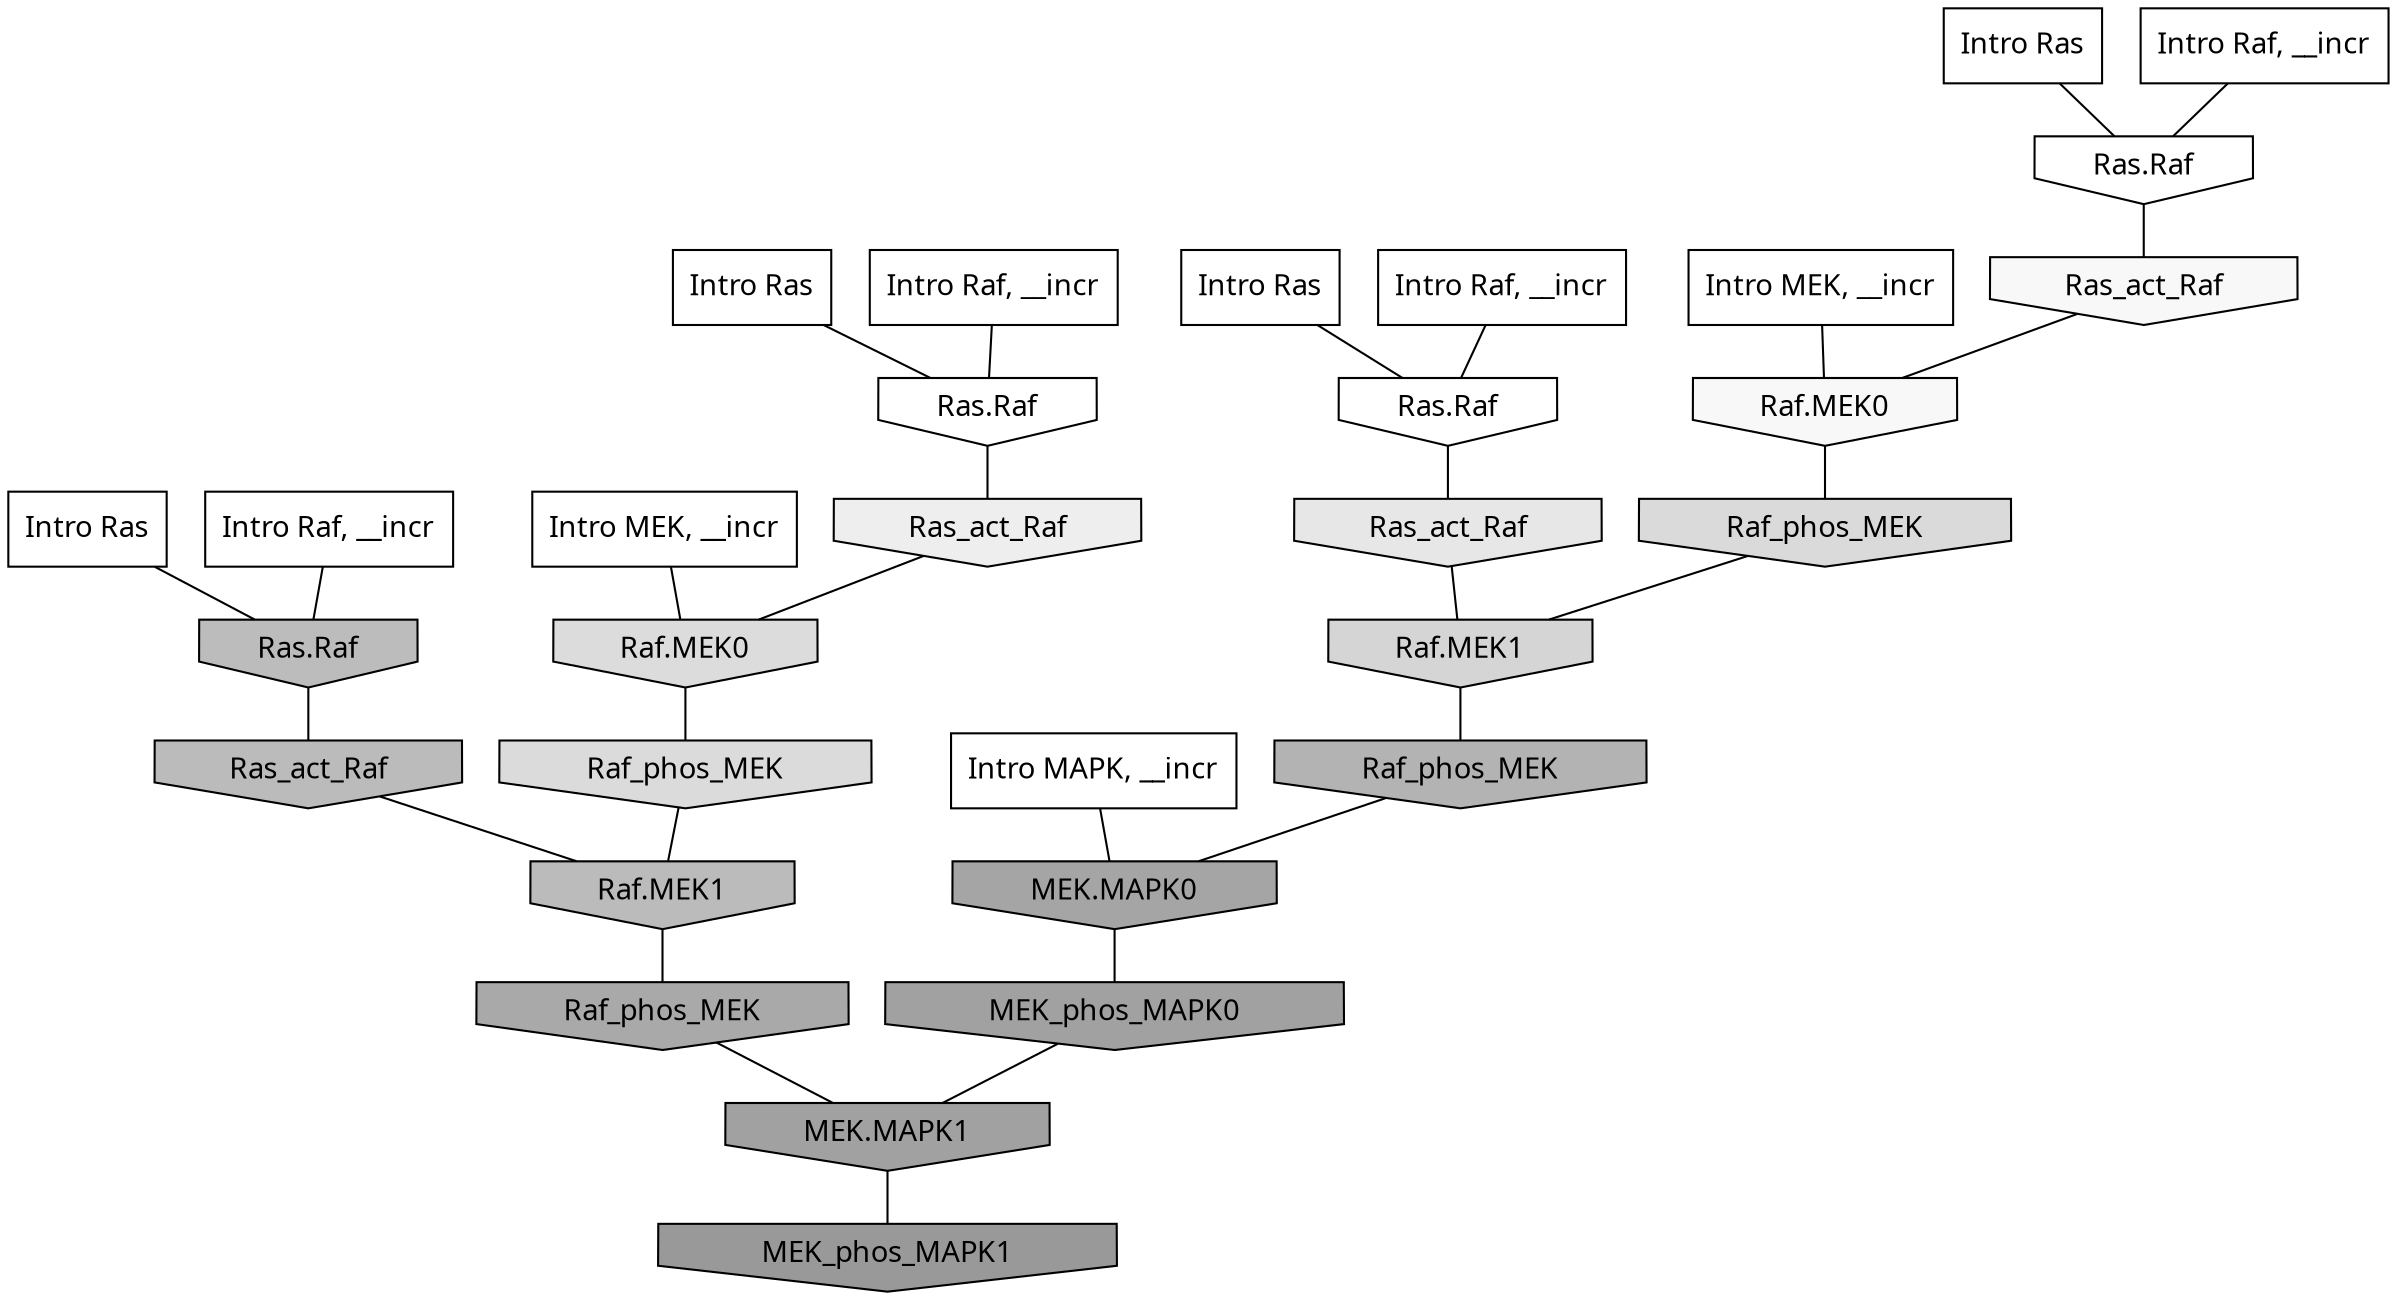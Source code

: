 digraph G{
  rankdir="TB";
  ranksep=0.30;
  node [fontname="CMU Serif"];
  edge [fontname="CMU Serif"];
  
  8 [label="Intro Ras", shape=rectangle, style=filled, fillcolor="0.000 0.000 1.000"]
  
  28 [label="Intro Ras", shape=rectangle, style=filled, fillcolor="0.000 0.000 1.000"]
  
  85 [label="Intro Ras", shape=rectangle, style=filled, fillcolor="0.000 0.000 1.000"]
  
  96 [label="Intro Ras", shape=rectangle, style=filled, fillcolor="0.000 0.000 1.000"]
  
  398 [label="Intro Raf, __incr", shape=rectangle, style=filled, fillcolor="0.000 0.000 1.000"]
  
  469 [label="Intro Raf, __incr", shape=rectangle, style=filled, fillcolor="0.000 0.000 1.000"]
  
  669 [label="Intro Raf, __incr", shape=rectangle, style=filled, fillcolor="0.000 0.000 1.000"]
  
  964 [label="Intro Raf, __incr", shape=rectangle, style=filled, fillcolor="0.000 0.000 1.000"]
  
  1413 [label="Intro MEK, __incr", shape=rectangle, style=filled, fillcolor="0.000 0.000 1.000"]
  
  1631 [label="Intro MEK, __incr", shape=rectangle, style=filled, fillcolor="0.000 0.000 1.000"]
  
  2546 [label="Intro MAPK, __incr", shape=rectangle, style=filled, fillcolor="0.000 0.000 1.000"]
  
  3226 [label="Ras.Raf", shape=invhouse, style=filled, fillcolor="0.000 0.000 1.000"]
  
  3287 [label="Ras.Raf", shape=invhouse, style=filled, fillcolor="0.000 0.000 1.000"]
  
  3294 [label="Ras.Raf", shape=invhouse, style=filled, fillcolor="0.000 0.000 1.000"]
  
  3508 [label="Ras_act_Raf", shape=invhouse, style=filled, fillcolor="0.000 0.000 0.970"]
  
  3510 [label="Raf.MEK0", shape=invhouse, style=filled, fillcolor="0.000 0.000 0.970"]
  
  4040 [label="Ras_act_Raf", shape=invhouse, style=filled, fillcolor="0.000 0.000 0.930"]
  
  4440 [label="Ras_act_Raf", shape=invhouse, style=filled, fillcolor="0.000 0.000 0.905"]
  
  5241 [label="Raf.MEK0", shape=invhouse, style=filled, fillcolor="0.000 0.000 0.860"]
  
  5333 [label="Raf_phos_MEK", shape=invhouse, style=filled, fillcolor="0.000 0.000 0.856"]
  
  5362 [label="Raf_phos_MEK", shape=invhouse, style=filled, fillcolor="0.000 0.000 0.855"]
  
  5767 [label="Raf.MEK1", shape=invhouse, style=filled, fillcolor="0.000 0.000 0.833"]
  
  8752 [label="Ras.Raf", shape=invhouse, style=filled, fillcolor="0.000 0.000 0.736"]
  
  8906 [label="Ras_act_Raf", shape=invhouse, style=filled, fillcolor="0.000 0.000 0.731"]
  
  8908 [label="Raf.MEK1", shape=invhouse, style=filled, fillcolor="0.000 0.000 0.731"]
  
  10216 [label="Raf_phos_MEK", shape=invhouse, style=filled, fillcolor="0.000 0.000 0.703"]
  
  12790 [label="Raf_phos_MEK", shape=invhouse, style=filled, fillcolor="0.000 0.000 0.661"]
  
  13935 [label="MEK.MAPK0", shape=invhouse, style=filled, fillcolor="0.000 0.000 0.645"]
  
  15146 [label="MEK_phos_MAPK0", shape=invhouse, style=filled, fillcolor="0.000 0.000 0.630"]
  
  15191 [label="MEK.MAPK1", shape=invhouse, style=filled, fillcolor="0.000 0.000 0.629"]
  
  16709 [label="MEK_phos_MAPK1", shape=invhouse, style=filled, fillcolor="0.000 0.000 0.600"]
  
  
  15191 -> 16709 [dir=none, color="0.000 0.000 0.000"] 
  15146 -> 15191 [dir=none, color="0.000 0.000 0.000"] 
  13935 -> 15146 [dir=none, color="0.000 0.000 0.000"] 
  12790 -> 15191 [dir=none, color="0.000 0.000 0.000"] 
  10216 -> 13935 [dir=none, color="0.000 0.000 0.000"] 
  8908 -> 12790 [dir=none, color="0.000 0.000 0.000"] 
  8906 -> 8908 [dir=none, color="0.000 0.000 0.000"] 
  8752 -> 8906 [dir=none, color="0.000 0.000 0.000"] 
  5767 -> 10216 [dir=none, color="0.000 0.000 0.000"] 
  5362 -> 5767 [dir=none, color="0.000 0.000 0.000"] 
  5333 -> 8908 [dir=none, color="0.000 0.000 0.000"] 
  5241 -> 5333 [dir=none, color="0.000 0.000 0.000"] 
  4440 -> 5767 [dir=none, color="0.000 0.000 0.000"] 
  4040 -> 5241 [dir=none, color="0.000 0.000 0.000"] 
  3510 -> 5362 [dir=none, color="0.000 0.000 0.000"] 
  3508 -> 3510 [dir=none, color="0.000 0.000 0.000"] 
  3294 -> 3508 [dir=none, color="0.000 0.000 0.000"] 
  3287 -> 4040 [dir=none, color="0.000 0.000 0.000"] 
  3226 -> 4440 [dir=none, color="0.000 0.000 0.000"] 
  2546 -> 13935 [dir=none, color="0.000 0.000 0.000"] 
  1631 -> 3510 [dir=none, color="0.000 0.000 0.000"] 
  1413 -> 5241 [dir=none, color="0.000 0.000 0.000"] 
  964 -> 3287 [dir=none, color="0.000 0.000 0.000"] 
  669 -> 8752 [dir=none, color="0.000 0.000 0.000"] 
  469 -> 3294 [dir=none, color="0.000 0.000 0.000"] 
  398 -> 3226 [dir=none, color="0.000 0.000 0.000"] 
  96 -> 3287 [dir=none, color="0.000 0.000 0.000"] 
  85 -> 3226 [dir=none, color="0.000 0.000 0.000"] 
  28 -> 3294 [dir=none, color="0.000 0.000 0.000"] 
  8 -> 8752 [dir=none, color="0.000 0.000 0.000"] 
  
  }
